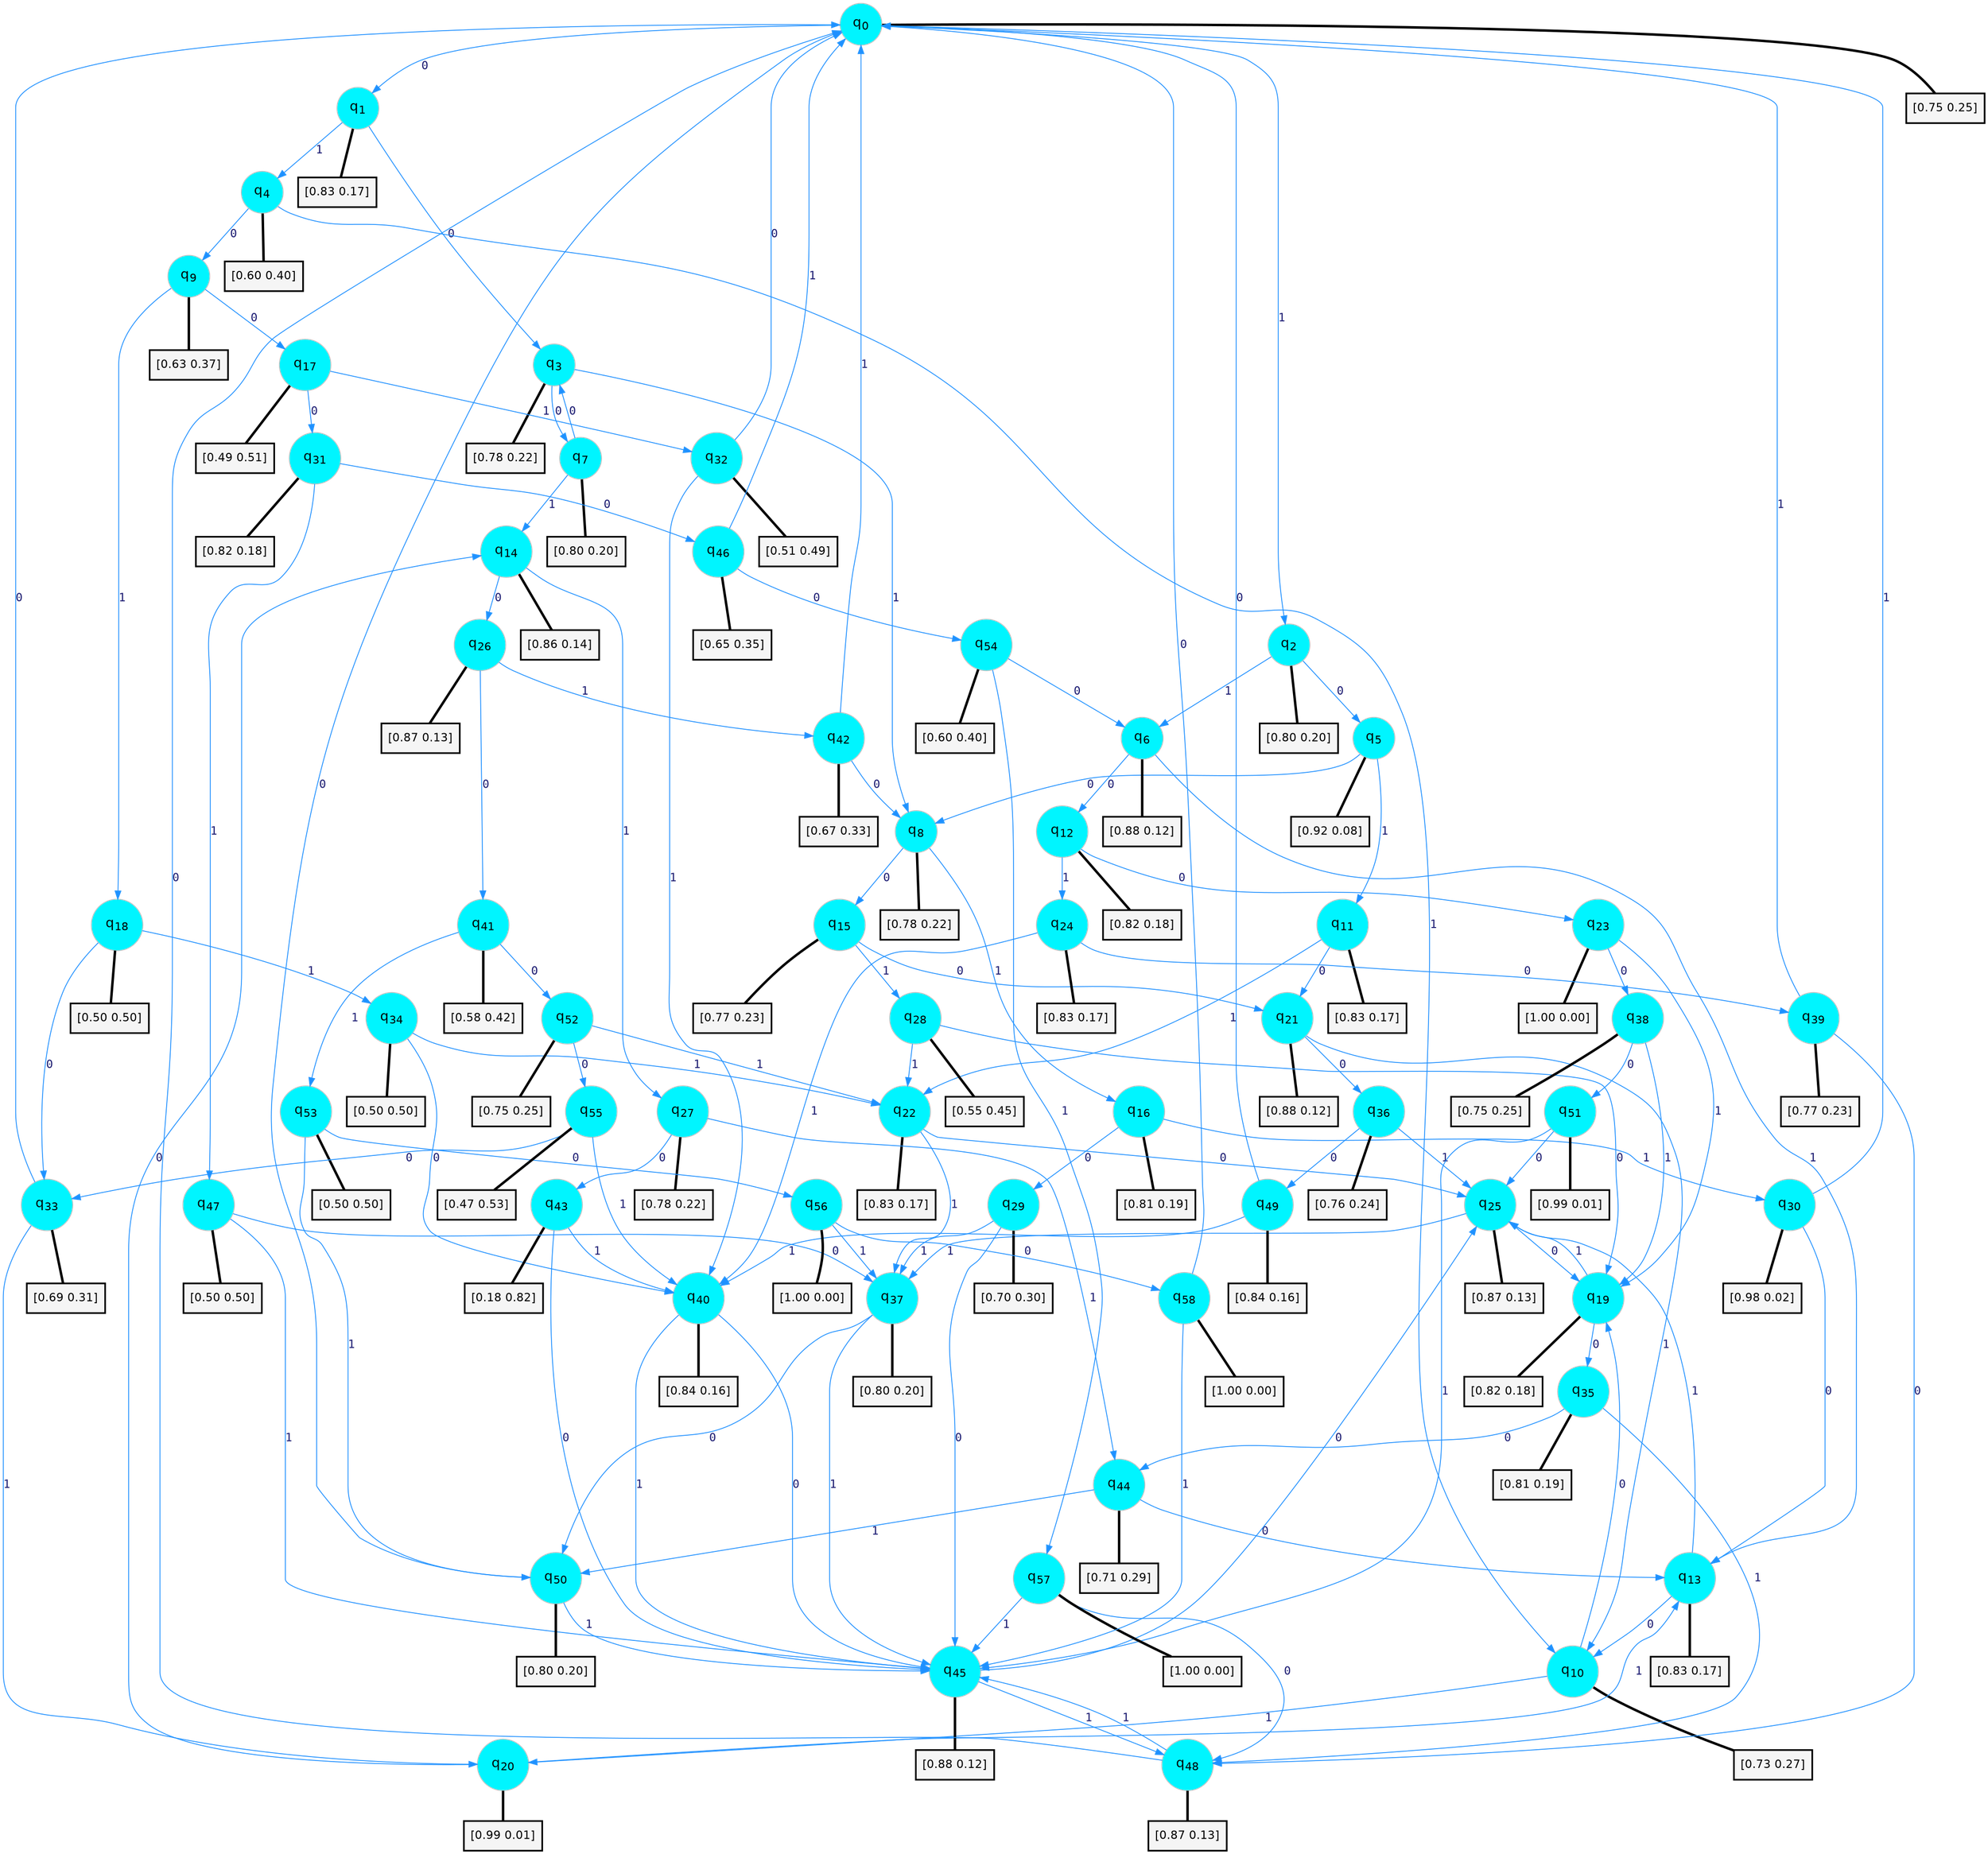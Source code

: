 digraph G {
graph [
bgcolor=transparent, dpi=300, rankdir=TD, size="40,25"];
node [
color=gray, fillcolor=turquoise1, fontcolor=black, fontname=Helvetica, fontsize=16, fontweight=bold, shape=circle, style=filled];
edge [
arrowsize=1, color=dodgerblue1, fontcolor=midnightblue, fontname=courier, fontweight=bold, penwidth=1, style=solid, weight=20];
0[label=<q<SUB>0</SUB>>];
1[label=<q<SUB>1</SUB>>];
2[label=<q<SUB>2</SUB>>];
3[label=<q<SUB>3</SUB>>];
4[label=<q<SUB>4</SUB>>];
5[label=<q<SUB>5</SUB>>];
6[label=<q<SUB>6</SUB>>];
7[label=<q<SUB>7</SUB>>];
8[label=<q<SUB>8</SUB>>];
9[label=<q<SUB>9</SUB>>];
10[label=<q<SUB>10</SUB>>];
11[label=<q<SUB>11</SUB>>];
12[label=<q<SUB>12</SUB>>];
13[label=<q<SUB>13</SUB>>];
14[label=<q<SUB>14</SUB>>];
15[label=<q<SUB>15</SUB>>];
16[label=<q<SUB>16</SUB>>];
17[label=<q<SUB>17</SUB>>];
18[label=<q<SUB>18</SUB>>];
19[label=<q<SUB>19</SUB>>];
20[label=<q<SUB>20</SUB>>];
21[label=<q<SUB>21</SUB>>];
22[label=<q<SUB>22</SUB>>];
23[label=<q<SUB>23</SUB>>];
24[label=<q<SUB>24</SUB>>];
25[label=<q<SUB>25</SUB>>];
26[label=<q<SUB>26</SUB>>];
27[label=<q<SUB>27</SUB>>];
28[label=<q<SUB>28</SUB>>];
29[label=<q<SUB>29</SUB>>];
30[label=<q<SUB>30</SUB>>];
31[label=<q<SUB>31</SUB>>];
32[label=<q<SUB>32</SUB>>];
33[label=<q<SUB>33</SUB>>];
34[label=<q<SUB>34</SUB>>];
35[label=<q<SUB>35</SUB>>];
36[label=<q<SUB>36</SUB>>];
37[label=<q<SUB>37</SUB>>];
38[label=<q<SUB>38</SUB>>];
39[label=<q<SUB>39</SUB>>];
40[label=<q<SUB>40</SUB>>];
41[label=<q<SUB>41</SUB>>];
42[label=<q<SUB>42</SUB>>];
43[label=<q<SUB>43</SUB>>];
44[label=<q<SUB>44</SUB>>];
45[label=<q<SUB>45</SUB>>];
46[label=<q<SUB>46</SUB>>];
47[label=<q<SUB>47</SUB>>];
48[label=<q<SUB>48</SUB>>];
49[label=<q<SUB>49</SUB>>];
50[label=<q<SUB>50</SUB>>];
51[label=<q<SUB>51</SUB>>];
52[label=<q<SUB>52</SUB>>];
53[label=<q<SUB>53</SUB>>];
54[label=<q<SUB>54</SUB>>];
55[label=<q<SUB>55</SUB>>];
56[label=<q<SUB>56</SUB>>];
57[label=<q<SUB>57</SUB>>];
58[label=<q<SUB>58</SUB>>];
59[label="[0.75 0.25]", shape=box,fontcolor=black, fontname=Helvetica, fontsize=14, penwidth=2, fillcolor=whitesmoke,color=black];
60[label="[0.83 0.17]", shape=box,fontcolor=black, fontname=Helvetica, fontsize=14, penwidth=2, fillcolor=whitesmoke,color=black];
61[label="[0.80 0.20]", shape=box,fontcolor=black, fontname=Helvetica, fontsize=14, penwidth=2, fillcolor=whitesmoke,color=black];
62[label="[0.78 0.22]", shape=box,fontcolor=black, fontname=Helvetica, fontsize=14, penwidth=2, fillcolor=whitesmoke,color=black];
63[label="[0.60 0.40]", shape=box,fontcolor=black, fontname=Helvetica, fontsize=14, penwidth=2, fillcolor=whitesmoke,color=black];
64[label="[0.92 0.08]", shape=box,fontcolor=black, fontname=Helvetica, fontsize=14, penwidth=2, fillcolor=whitesmoke,color=black];
65[label="[0.88 0.12]", shape=box,fontcolor=black, fontname=Helvetica, fontsize=14, penwidth=2, fillcolor=whitesmoke,color=black];
66[label="[0.80 0.20]", shape=box,fontcolor=black, fontname=Helvetica, fontsize=14, penwidth=2, fillcolor=whitesmoke,color=black];
67[label="[0.78 0.22]", shape=box,fontcolor=black, fontname=Helvetica, fontsize=14, penwidth=2, fillcolor=whitesmoke,color=black];
68[label="[0.63 0.37]", shape=box,fontcolor=black, fontname=Helvetica, fontsize=14, penwidth=2, fillcolor=whitesmoke,color=black];
69[label="[0.73 0.27]", shape=box,fontcolor=black, fontname=Helvetica, fontsize=14, penwidth=2, fillcolor=whitesmoke,color=black];
70[label="[0.83 0.17]", shape=box,fontcolor=black, fontname=Helvetica, fontsize=14, penwidth=2, fillcolor=whitesmoke,color=black];
71[label="[0.82 0.18]", shape=box,fontcolor=black, fontname=Helvetica, fontsize=14, penwidth=2, fillcolor=whitesmoke,color=black];
72[label="[0.83 0.17]", shape=box,fontcolor=black, fontname=Helvetica, fontsize=14, penwidth=2, fillcolor=whitesmoke,color=black];
73[label="[0.86 0.14]", shape=box,fontcolor=black, fontname=Helvetica, fontsize=14, penwidth=2, fillcolor=whitesmoke,color=black];
74[label="[0.77 0.23]", shape=box,fontcolor=black, fontname=Helvetica, fontsize=14, penwidth=2, fillcolor=whitesmoke,color=black];
75[label="[0.81 0.19]", shape=box,fontcolor=black, fontname=Helvetica, fontsize=14, penwidth=2, fillcolor=whitesmoke,color=black];
76[label="[0.49 0.51]", shape=box,fontcolor=black, fontname=Helvetica, fontsize=14, penwidth=2, fillcolor=whitesmoke,color=black];
77[label="[0.50 0.50]", shape=box,fontcolor=black, fontname=Helvetica, fontsize=14, penwidth=2, fillcolor=whitesmoke,color=black];
78[label="[0.82 0.18]", shape=box,fontcolor=black, fontname=Helvetica, fontsize=14, penwidth=2, fillcolor=whitesmoke,color=black];
79[label="[0.99 0.01]", shape=box,fontcolor=black, fontname=Helvetica, fontsize=14, penwidth=2, fillcolor=whitesmoke,color=black];
80[label="[0.88 0.12]", shape=box,fontcolor=black, fontname=Helvetica, fontsize=14, penwidth=2, fillcolor=whitesmoke,color=black];
81[label="[0.83 0.17]", shape=box,fontcolor=black, fontname=Helvetica, fontsize=14, penwidth=2, fillcolor=whitesmoke,color=black];
82[label="[1.00 0.00]", shape=box,fontcolor=black, fontname=Helvetica, fontsize=14, penwidth=2, fillcolor=whitesmoke,color=black];
83[label="[0.83 0.17]", shape=box,fontcolor=black, fontname=Helvetica, fontsize=14, penwidth=2, fillcolor=whitesmoke,color=black];
84[label="[0.87 0.13]", shape=box,fontcolor=black, fontname=Helvetica, fontsize=14, penwidth=2, fillcolor=whitesmoke,color=black];
85[label="[0.87 0.13]", shape=box,fontcolor=black, fontname=Helvetica, fontsize=14, penwidth=2, fillcolor=whitesmoke,color=black];
86[label="[0.78 0.22]", shape=box,fontcolor=black, fontname=Helvetica, fontsize=14, penwidth=2, fillcolor=whitesmoke,color=black];
87[label="[0.55 0.45]", shape=box,fontcolor=black, fontname=Helvetica, fontsize=14, penwidth=2, fillcolor=whitesmoke,color=black];
88[label="[0.70 0.30]", shape=box,fontcolor=black, fontname=Helvetica, fontsize=14, penwidth=2, fillcolor=whitesmoke,color=black];
89[label="[0.98 0.02]", shape=box,fontcolor=black, fontname=Helvetica, fontsize=14, penwidth=2, fillcolor=whitesmoke,color=black];
90[label="[0.82 0.18]", shape=box,fontcolor=black, fontname=Helvetica, fontsize=14, penwidth=2, fillcolor=whitesmoke,color=black];
91[label="[0.51 0.49]", shape=box,fontcolor=black, fontname=Helvetica, fontsize=14, penwidth=2, fillcolor=whitesmoke,color=black];
92[label="[0.69 0.31]", shape=box,fontcolor=black, fontname=Helvetica, fontsize=14, penwidth=2, fillcolor=whitesmoke,color=black];
93[label="[0.50 0.50]", shape=box,fontcolor=black, fontname=Helvetica, fontsize=14, penwidth=2, fillcolor=whitesmoke,color=black];
94[label="[0.81 0.19]", shape=box,fontcolor=black, fontname=Helvetica, fontsize=14, penwidth=2, fillcolor=whitesmoke,color=black];
95[label="[0.76 0.24]", shape=box,fontcolor=black, fontname=Helvetica, fontsize=14, penwidth=2, fillcolor=whitesmoke,color=black];
96[label="[0.80 0.20]", shape=box,fontcolor=black, fontname=Helvetica, fontsize=14, penwidth=2, fillcolor=whitesmoke,color=black];
97[label="[0.75 0.25]", shape=box,fontcolor=black, fontname=Helvetica, fontsize=14, penwidth=2, fillcolor=whitesmoke,color=black];
98[label="[0.77 0.23]", shape=box,fontcolor=black, fontname=Helvetica, fontsize=14, penwidth=2, fillcolor=whitesmoke,color=black];
99[label="[0.84 0.16]", shape=box,fontcolor=black, fontname=Helvetica, fontsize=14, penwidth=2, fillcolor=whitesmoke,color=black];
100[label="[0.58 0.42]", shape=box,fontcolor=black, fontname=Helvetica, fontsize=14, penwidth=2, fillcolor=whitesmoke,color=black];
101[label="[0.67 0.33]", shape=box,fontcolor=black, fontname=Helvetica, fontsize=14, penwidth=2, fillcolor=whitesmoke,color=black];
102[label="[0.18 0.82]", shape=box,fontcolor=black, fontname=Helvetica, fontsize=14, penwidth=2, fillcolor=whitesmoke,color=black];
103[label="[0.71 0.29]", shape=box,fontcolor=black, fontname=Helvetica, fontsize=14, penwidth=2, fillcolor=whitesmoke,color=black];
104[label="[0.88 0.12]", shape=box,fontcolor=black, fontname=Helvetica, fontsize=14, penwidth=2, fillcolor=whitesmoke,color=black];
105[label="[0.65 0.35]", shape=box,fontcolor=black, fontname=Helvetica, fontsize=14, penwidth=2, fillcolor=whitesmoke,color=black];
106[label="[0.50 0.50]", shape=box,fontcolor=black, fontname=Helvetica, fontsize=14, penwidth=2, fillcolor=whitesmoke,color=black];
107[label="[0.87 0.13]", shape=box,fontcolor=black, fontname=Helvetica, fontsize=14, penwidth=2, fillcolor=whitesmoke,color=black];
108[label="[0.84 0.16]", shape=box,fontcolor=black, fontname=Helvetica, fontsize=14, penwidth=2, fillcolor=whitesmoke,color=black];
109[label="[0.80 0.20]", shape=box,fontcolor=black, fontname=Helvetica, fontsize=14, penwidth=2, fillcolor=whitesmoke,color=black];
110[label="[0.99 0.01]", shape=box,fontcolor=black, fontname=Helvetica, fontsize=14, penwidth=2, fillcolor=whitesmoke,color=black];
111[label="[0.75 0.25]", shape=box,fontcolor=black, fontname=Helvetica, fontsize=14, penwidth=2, fillcolor=whitesmoke,color=black];
112[label="[0.50 0.50]", shape=box,fontcolor=black, fontname=Helvetica, fontsize=14, penwidth=2, fillcolor=whitesmoke,color=black];
113[label="[0.60 0.40]", shape=box,fontcolor=black, fontname=Helvetica, fontsize=14, penwidth=2, fillcolor=whitesmoke,color=black];
114[label="[0.47 0.53]", shape=box,fontcolor=black, fontname=Helvetica, fontsize=14, penwidth=2, fillcolor=whitesmoke,color=black];
115[label="[1.00 0.00]", shape=box,fontcolor=black, fontname=Helvetica, fontsize=14, penwidth=2, fillcolor=whitesmoke,color=black];
116[label="[1.00 0.00]", shape=box,fontcolor=black, fontname=Helvetica, fontsize=14, penwidth=2, fillcolor=whitesmoke,color=black];
117[label="[1.00 0.00]", shape=box,fontcolor=black, fontname=Helvetica, fontsize=14, penwidth=2, fillcolor=whitesmoke,color=black];
0->1 [label=0];
0->2 [label=1];
0->59 [arrowhead=none, penwidth=3,color=black];
1->3 [label=0];
1->4 [label=1];
1->60 [arrowhead=none, penwidth=3,color=black];
2->5 [label=0];
2->6 [label=1];
2->61 [arrowhead=none, penwidth=3,color=black];
3->7 [label=0];
3->8 [label=1];
3->62 [arrowhead=none, penwidth=3,color=black];
4->9 [label=0];
4->10 [label=1];
4->63 [arrowhead=none, penwidth=3,color=black];
5->8 [label=0];
5->11 [label=1];
5->64 [arrowhead=none, penwidth=3,color=black];
6->12 [label=0];
6->13 [label=1];
6->65 [arrowhead=none, penwidth=3,color=black];
7->3 [label=0];
7->14 [label=1];
7->66 [arrowhead=none, penwidth=3,color=black];
8->15 [label=0];
8->16 [label=1];
8->67 [arrowhead=none, penwidth=3,color=black];
9->17 [label=0];
9->18 [label=1];
9->68 [arrowhead=none, penwidth=3,color=black];
10->19 [label=0];
10->20 [label=1];
10->69 [arrowhead=none, penwidth=3,color=black];
11->21 [label=0];
11->22 [label=1];
11->70 [arrowhead=none, penwidth=3,color=black];
12->23 [label=0];
12->24 [label=1];
12->71 [arrowhead=none, penwidth=3,color=black];
13->10 [label=0];
13->25 [label=1];
13->72 [arrowhead=none, penwidth=3,color=black];
14->26 [label=0];
14->27 [label=1];
14->73 [arrowhead=none, penwidth=3,color=black];
15->21 [label=0];
15->28 [label=1];
15->74 [arrowhead=none, penwidth=3,color=black];
16->29 [label=0];
16->30 [label=1];
16->75 [arrowhead=none, penwidth=3,color=black];
17->31 [label=0];
17->32 [label=1];
17->76 [arrowhead=none, penwidth=3,color=black];
18->33 [label=0];
18->34 [label=1];
18->77 [arrowhead=none, penwidth=3,color=black];
19->35 [label=0];
19->25 [label=1];
19->78 [arrowhead=none, penwidth=3,color=black];
20->14 [label=0];
20->13 [label=1];
20->79 [arrowhead=none, penwidth=3,color=black];
21->36 [label=0];
21->10 [label=1];
21->80 [arrowhead=none, penwidth=3,color=black];
22->25 [label=0];
22->37 [label=1];
22->81 [arrowhead=none, penwidth=3,color=black];
23->38 [label=0];
23->19 [label=1];
23->82 [arrowhead=none, penwidth=3,color=black];
24->39 [label=0];
24->40 [label=1];
24->83 [arrowhead=none, penwidth=3,color=black];
25->19 [label=0];
25->37 [label=1];
25->84 [arrowhead=none, penwidth=3,color=black];
26->41 [label=0];
26->42 [label=1];
26->85 [arrowhead=none, penwidth=3,color=black];
27->43 [label=0];
27->44 [label=1];
27->86 [arrowhead=none, penwidth=3,color=black];
28->19 [label=0];
28->22 [label=1];
28->87 [arrowhead=none, penwidth=3,color=black];
29->45 [label=0];
29->37 [label=1];
29->88 [arrowhead=none, penwidth=3,color=black];
30->13 [label=0];
30->0 [label=1];
30->89 [arrowhead=none, penwidth=3,color=black];
31->46 [label=0];
31->47 [label=1];
31->90 [arrowhead=none, penwidth=3,color=black];
32->0 [label=0];
32->40 [label=1];
32->91 [arrowhead=none, penwidth=3,color=black];
33->0 [label=0];
33->20 [label=1];
33->92 [arrowhead=none, penwidth=3,color=black];
34->40 [label=0];
34->22 [label=1];
34->93 [arrowhead=none, penwidth=3,color=black];
35->44 [label=0];
35->48 [label=1];
35->94 [arrowhead=none, penwidth=3,color=black];
36->49 [label=0];
36->25 [label=1];
36->95 [arrowhead=none, penwidth=3,color=black];
37->50 [label=0];
37->45 [label=1];
37->96 [arrowhead=none, penwidth=3,color=black];
38->51 [label=0];
38->19 [label=1];
38->97 [arrowhead=none, penwidth=3,color=black];
39->48 [label=0];
39->0 [label=1];
39->98 [arrowhead=none, penwidth=3,color=black];
40->45 [label=0];
40->45 [label=1];
40->99 [arrowhead=none, penwidth=3,color=black];
41->52 [label=0];
41->53 [label=1];
41->100 [arrowhead=none, penwidth=3,color=black];
42->8 [label=0];
42->0 [label=1];
42->101 [arrowhead=none, penwidth=3,color=black];
43->45 [label=0];
43->40 [label=1];
43->102 [arrowhead=none, penwidth=3,color=black];
44->13 [label=0];
44->50 [label=1];
44->103 [arrowhead=none, penwidth=3,color=black];
45->25 [label=0];
45->48 [label=1];
45->104 [arrowhead=none, penwidth=3,color=black];
46->54 [label=0];
46->0 [label=1];
46->105 [arrowhead=none, penwidth=3,color=black];
47->37 [label=0];
47->45 [label=1];
47->106 [arrowhead=none, penwidth=3,color=black];
48->0 [label=0];
48->45 [label=1];
48->107 [arrowhead=none, penwidth=3,color=black];
49->0 [label=0];
49->40 [label=1];
49->108 [arrowhead=none, penwidth=3,color=black];
50->0 [label=0];
50->45 [label=1];
50->109 [arrowhead=none, penwidth=3,color=black];
51->25 [label=0];
51->45 [label=1];
51->110 [arrowhead=none, penwidth=3,color=black];
52->55 [label=0];
52->22 [label=1];
52->111 [arrowhead=none, penwidth=3,color=black];
53->56 [label=0];
53->50 [label=1];
53->112 [arrowhead=none, penwidth=3,color=black];
54->6 [label=0];
54->57 [label=1];
54->113 [arrowhead=none, penwidth=3,color=black];
55->33 [label=0];
55->40 [label=1];
55->114 [arrowhead=none, penwidth=3,color=black];
56->58 [label=0];
56->37 [label=1];
56->115 [arrowhead=none, penwidth=3,color=black];
57->48 [label=0];
57->45 [label=1];
57->116 [arrowhead=none, penwidth=3,color=black];
58->0 [label=0];
58->45 [label=1];
58->117 [arrowhead=none, penwidth=3,color=black];
}
